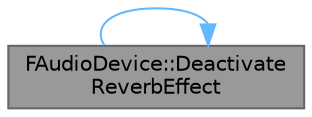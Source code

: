 digraph "FAudioDevice::DeactivateReverbEffect"
{
 // INTERACTIVE_SVG=YES
 // LATEX_PDF_SIZE
  bgcolor="transparent";
  edge [fontname=Helvetica,fontsize=10,labelfontname=Helvetica,labelfontsize=10];
  node [fontname=Helvetica,fontsize=10,shape=box,height=0.2,width=0.4];
  rankdir="LR";
  Node1 [id="Node000001",label="FAudioDevice::Deactivate\lReverbEffect",height=0.2,width=0.4,color="gray40", fillcolor="grey60", style="filled", fontcolor="black",tooltip="Deactivates a Reverb Effect not applied by a volume."];
  Node1 -> Node1 [id="edge1_Node000001_Node000001",color="steelblue1",style="solid",tooltip=" "];
}

